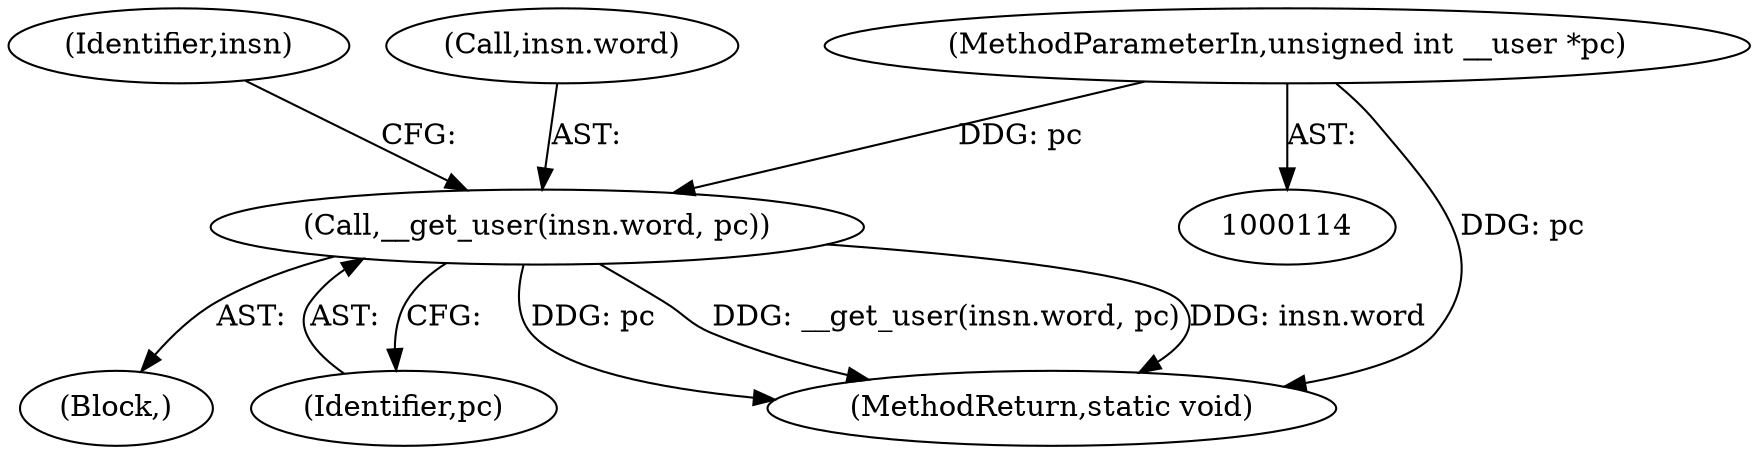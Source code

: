digraph "0_linux_a8b0ca17b80e92faab46ee7179ba9e99ccb61233_12@pointer" {
"1000117" [label="(MethodParameterIn,unsigned int __user *pc)"];
"1000127" [label="(Call,__get_user(insn.word, pc))"];
"1000117" [label="(MethodParameterIn,unsigned int __user *pc)"];
"1000131" [label="(Identifier,pc)"];
"1000135" [label="(Identifier,insn)"];
"1000128" [label="(Call,insn.word)"];
"1000127" [label="(Call,__get_user(insn.word, pc))"];
"1000118" [label="(Block,)"];
"1000415" [label="(MethodReturn,static void)"];
"1000117" -> "1000114"  [label="AST: "];
"1000117" -> "1000415"  [label="DDG: pc"];
"1000117" -> "1000127"  [label="DDG: pc"];
"1000127" -> "1000118"  [label="AST: "];
"1000127" -> "1000131"  [label="CFG: "];
"1000128" -> "1000127"  [label="AST: "];
"1000131" -> "1000127"  [label="AST: "];
"1000135" -> "1000127"  [label="CFG: "];
"1000127" -> "1000415"  [label="DDG: __get_user(insn.word, pc)"];
"1000127" -> "1000415"  [label="DDG: insn.word"];
"1000127" -> "1000415"  [label="DDG: pc"];
}
